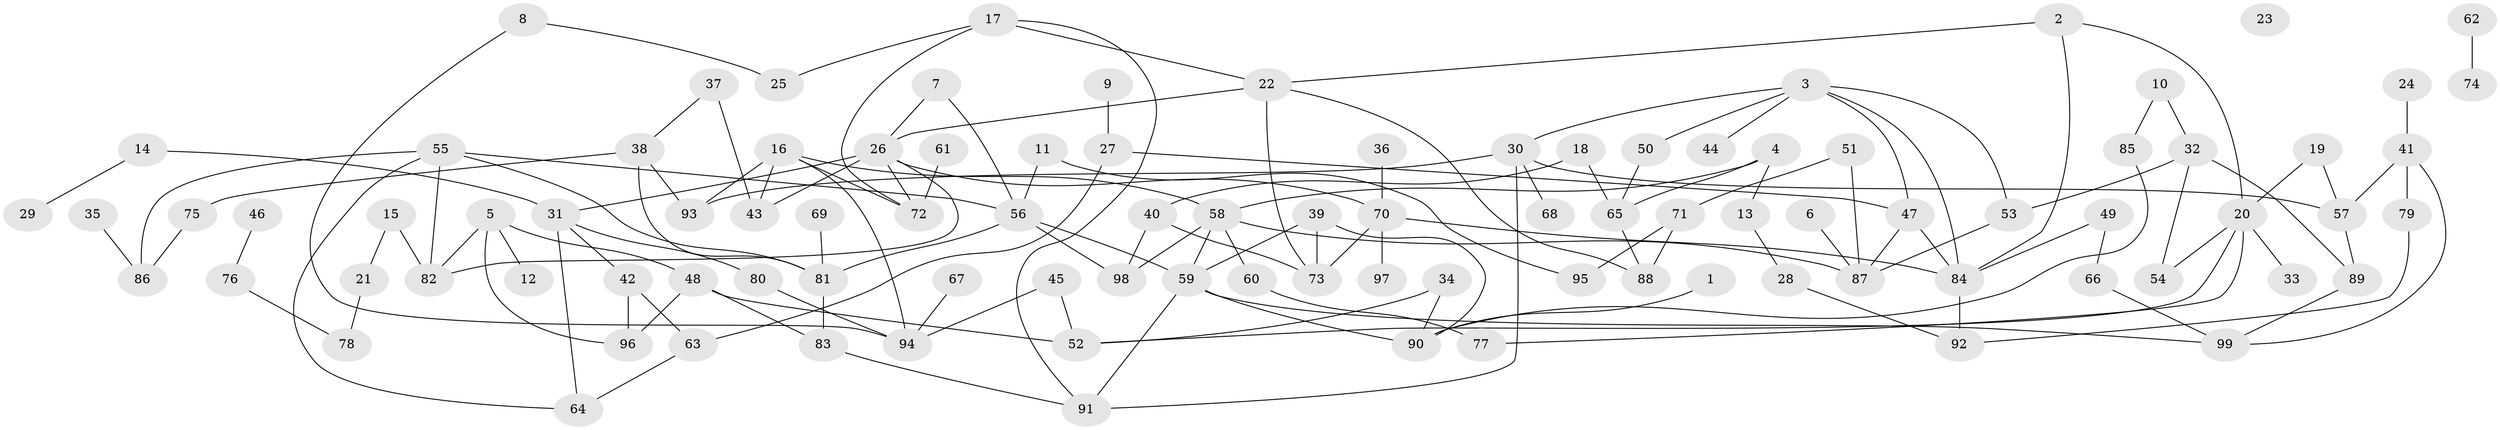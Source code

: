 // Generated by graph-tools (version 1.1) at 2025/38/03/09/25 04:38:58]
// undirected, 99 vertices, 143 edges
graph export_dot {
graph [start="1"]
  node [color=gray90,style=filled];
  1;
  2;
  3;
  4;
  5;
  6;
  7;
  8;
  9;
  10;
  11;
  12;
  13;
  14;
  15;
  16;
  17;
  18;
  19;
  20;
  21;
  22;
  23;
  24;
  25;
  26;
  27;
  28;
  29;
  30;
  31;
  32;
  33;
  34;
  35;
  36;
  37;
  38;
  39;
  40;
  41;
  42;
  43;
  44;
  45;
  46;
  47;
  48;
  49;
  50;
  51;
  52;
  53;
  54;
  55;
  56;
  57;
  58;
  59;
  60;
  61;
  62;
  63;
  64;
  65;
  66;
  67;
  68;
  69;
  70;
  71;
  72;
  73;
  74;
  75;
  76;
  77;
  78;
  79;
  80;
  81;
  82;
  83;
  84;
  85;
  86;
  87;
  88;
  89;
  90;
  91;
  92;
  93;
  94;
  95;
  96;
  97;
  98;
  99;
  1 -- 90;
  2 -- 20;
  2 -- 22;
  2 -- 84;
  3 -- 30;
  3 -- 44;
  3 -- 47;
  3 -- 50;
  3 -- 53;
  3 -- 84;
  4 -- 13;
  4 -- 58;
  4 -- 65;
  5 -- 12;
  5 -- 48;
  5 -- 82;
  5 -- 96;
  6 -- 87;
  7 -- 26;
  7 -- 56;
  8 -- 25;
  8 -- 94;
  9 -- 27;
  10 -- 32;
  10 -- 85;
  11 -- 56;
  11 -- 95;
  13 -- 28;
  14 -- 29;
  14 -- 31;
  15 -- 21;
  15 -- 82;
  16 -- 43;
  16 -- 58;
  16 -- 72;
  16 -- 93;
  16 -- 94;
  17 -- 22;
  17 -- 25;
  17 -- 72;
  17 -- 91;
  18 -- 40;
  18 -- 65;
  19 -- 20;
  19 -- 57;
  20 -- 33;
  20 -- 52;
  20 -- 54;
  20 -- 77;
  21 -- 78;
  22 -- 26;
  22 -- 73;
  22 -- 88;
  24 -- 41;
  26 -- 31;
  26 -- 43;
  26 -- 70;
  26 -- 72;
  26 -- 82;
  27 -- 47;
  27 -- 63;
  28 -- 92;
  30 -- 57;
  30 -- 68;
  30 -- 91;
  30 -- 93;
  31 -- 42;
  31 -- 64;
  31 -- 80;
  32 -- 53;
  32 -- 54;
  32 -- 89;
  34 -- 52;
  34 -- 90;
  35 -- 86;
  36 -- 70;
  37 -- 38;
  37 -- 43;
  38 -- 75;
  38 -- 81;
  38 -- 93;
  39 -- 59;
  39 -- 73;
  39 -- 90;
  40 -- 73;
  40 -- 98;
  41 -- 57;
  41 -- 79;
  41 -- 99;
  42 -- 63;
  42 -- 96;
  45 -- 52;
  45 -- 94;
  46 -- 76;
  47 -- 84;
  47 -- 87;
  48 -- 52;
  48 -- 83;
  48 -- 96;
  49 -- 66;
  49 -- 84;
  50 -- 65;
  51 -- 71;
  51 -- 87;
  53 -- 87;
  55 -- 56;
  55 -- 64;
  55 -- 81;
  55 -- 82;
  55 -- 86;
  56 -- 59;
  56 -- 81;
  56 -- 98;
  57 -- 89;
  58 -- 59;
  58 -- 60;
  58 -- 87;
  58 -- 98;
  59 -- 90;
  59 -- 91;
  59 -- 99;
  60 -- 77;
  61 -- 72;
  62 -- 74;
  63 -- 64;
  65 -- 88;
  66 -- 99;
  67 -- 94;
  69 -- 81;
  70 -- 73;
  70 -- 84;
  70 -- 97;
  71 -- 88;
  71 -- 95;
  75 -- 86;
  76 -- 78;
  79 -- 92;
  80 -- 94;
  81 -- 83;
  83 -- 91;
  84 -- 92;
  85 -- 90;
  89 -- 99;
}
